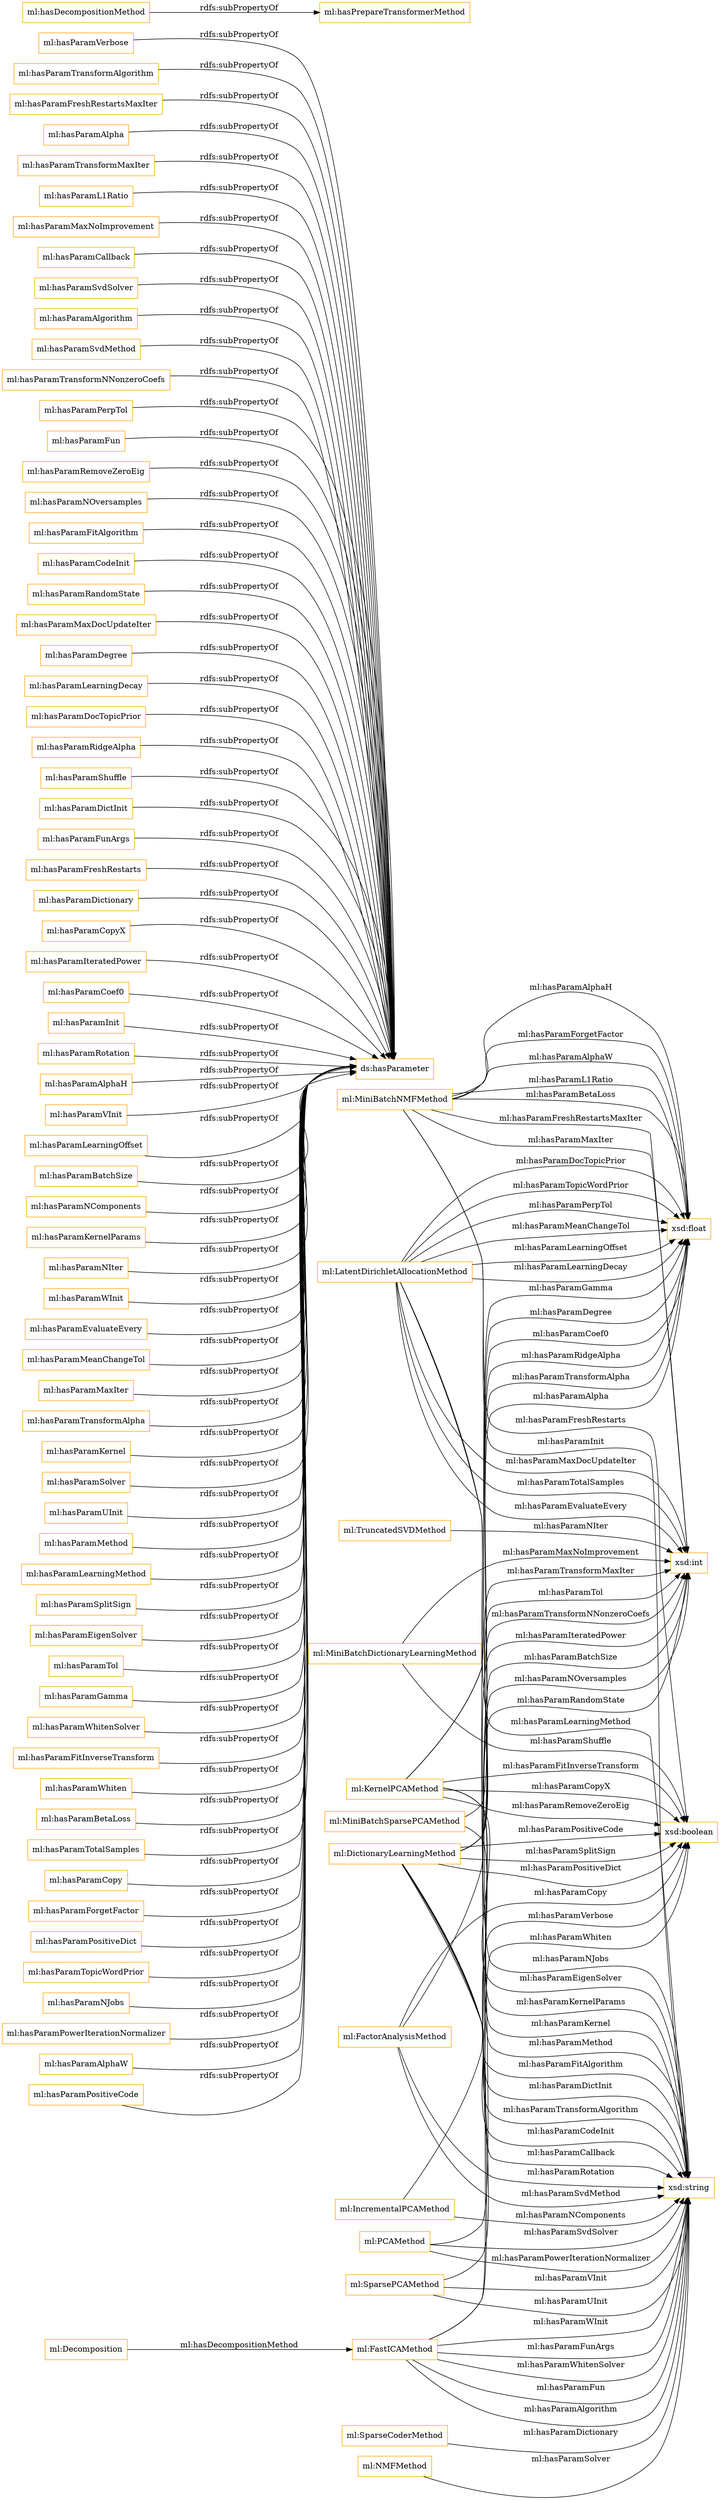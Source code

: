 digraph ar2dtool_diagram { 
rankdir=LR;
size="1501"
node [shape = rectangle, color="orange"]; "ml:DictionaryLearningMethod" "ml:NMFMethod" "ml:MiniBatchDictionaryLearningMethod" "ml:MiniBatchNMFMethod" "ml:KernelPCAMethod" "ml:TruncatedSVDMethod" "ml:FastICAMethod" "ml:FactorAnalysisMethod" "ml:MiniBatchSparsePCAMethod" "ml:PCAMethod" "ml:IncrementalPCAMethod" "ml:SparseCoderMethod" "ml:SparsePCAMethod" "ml:LatentDirichletAllocationMethod" ; /*classes style*/
	"ml:hasParamVerbose" -> "ds:hasParameter" [ label = "rdfs:subPropertyOf" ];
	"ml:hasParamTransformAlgorithm" -> "ds:hasParameter" [ label = "rdfs:subPropertyOf" ];
	"ml:hasParamFreshRestartsMaxIter" -> "ds:hasParameter" [ label = "rdfs:subPropertyOf" ];
	"ml:hasParamAlpha" -> "ds:hasParameter" [ label = "rdfs:subPropertyOf" ];
	"ml:hasParamTransformMaxIter" -> "ds:hasParameter" [ label = "rdfs:subPropertyOf" ];
	"ml:hasParamL1Ratio" -> "ds:hasParameter" [ label = "rdfs:subPropertyOf" ];
	"ml:hasParamMaxNoImprovement" -> "ds:hasParameter" [ label = "rdfs:subPropertyOf" ];
	"ml:hasParamCallback" -> "ds:hasParameter" [ label = "rdfs:subPropertyOf" ];
	"ml:hasParamSvdSolver" -> "ds:hasParameter" [ label = "rdfs:subPropertyOf" ];
	"ml:hasParamAlgorithm" -> "ds:hasParameter" [ label = "rdfs:subPropertyOf" ];
	"ml:hasParamSvdMethod" -> "ds:hasParameter" [ label = "rdfs:subPropertyOf" ];
	"ml:hasParamTransformNNonzeroCoefs" -> "ds:hasParameter" [ label = "rdfs:subPropertyOf" ];
	"ml:hasParamPerpTol" -> "ds:hasParameter" [ label = "rdfs:subPropertyOf" ];
	"ml:hasParamFun" -> "ds:hasParameter" [ label = "rdfs:subPropertyOf" ];
	"ml:hasParamRemoveZeroEig" -> "ds:hasParameter" [ label = "rdfs:subPropertyOf" ];
	"ml:hasParamNOversamples" -> "ds:hasParameter" [ label = "rdfs:subPropertyOf" ];
	"ml:hasParamFitAlgorithm" -> "ds:hasParameter" [ label = "rdfs:subPropertyOf" ];
	"ml:hasParamCodeInit" -> "ds:hasParameter" [ label = "rdfs:subPropertyOf" ];
	"ml:hasParamRandomState" -> "ds:hasParameter" [ label = "rdfs:subPropertyOf" ];
	"ml:hasParamMaxDocUpdateIter" -> "ds:hasParameter" [ label = "rdfs:subPropertyOf" ];
	"ml:hasParamDegree" -> "ds:hasParameter" [ label = "rdfs:subPropertyOf" ];
	"ml:hasParamLearningDecay" -> "ds:hasParameter" [ label = "rdfs:subPropertyOf" ];
	"ml:hasParamDocTopicPrior" -> "ds:hasParameter" [ label = "rdfs:subPropertyOf" ];
	"ml:hasParamRidgeAlpha" -> "ds:hasParameter" [ label = "rdfs:subPropertyOf" ];
	"ml:hasParamShuffle" -> "ds:hasParameter" [ label = "rdfs:subPropertyOf" ];
	"ml:hasParamDictInit" -> "ds:hasParameter" [ label = "rdfs:subPropertyOf" ];
	"ml:hasParamFunArgs" -> "ds:hasParameter" [ label = "rdfs:subPropertyOf" ];
	"ml:hasParamFreshRestarts" -> "ds:hasParameter" [ label = "rdfs:subPropertyOf" ];
	"ml:hasParamDictionary" -> "ds:hasParameter" [ label = "rdfs:subPropertyOf" ];
	"ml:hasParamCopyX" -> "ds:hasParameter" [ label = "rdfs:subPropertyOf" ];
	"ml:hasParamIteratedPower" -> "ds:hasParameter" [ label = "rdfs:subPropertyOf" ];
	"ml:hasParamCoef0" -> "ds:hasParameter" [ label = "rdfs:subPropertyOf" ];
	"ml:hasParamInit" -> "ds:hasParameter" [ label = "rdfs:subPropertyOf" ];
	"ml:hasParamRotation" -> "ds:hasParameter" [ label = "rdfs:subPropertyOf" ];
	"ml:hasParamAlphaH" -> "ds:hasParameter" [ label = "rdfs:subPropertyOf" ];
	"ml:hasParamVInit" -> "ds:hasParameter" [ label = "rdfs:subPropertyOf" ];
	"ml:hasParamLearningOffset" -> "ds:hasParameter" [ label = "rdfs:subPropertyOf" ];
	"ml:hasParamBatchSize" -> "ds:hasParameter" [ label = "rdfs:subPropertyOf" ];
	"ml:hasParamNComponents" -> "ds:hasParameter" [ label = "rdfs:subPropertyOf" ];
	"ml:hasParamKernelParams" -> "ds:hasParameter" [ label = "rdfs:subPropertyOf" ];
	"ml:hasParamNIter" -> "ds:hasParameter" [ label = "rdfs:subPropertyOf" ];
	"ml:hasParamWInit" -> "ds:hasParameter" [ label = "rdfs:subPropertyOf" ];
	"ml:hasParamEvaluateEvery" -> "ds:hasParameter" [ label = "rdfs:subPropertyOf" ];
	"ml:hasParamMeanChangeTol" -> "ds:hasParameter" [ label = "rdfs:subPropertyOf" ];
	"ml:hasParamMaxIter" -> "ds:hasParameter" [ label = "rdfs:subPropertyOf" ];
	"ml:hasParamTransformAlpha" -> "ds:hasParameter" [ label = "rdfs:subPropertyOf" ];
	"ml:hasParamKernel" -> "ds:hasParameter" [ label = "rdfs:subPropertyOf" ];
	"ml:hasParamSolver" -> "ds:hasParameter" [ label = "rdfs:subPropertyOf" ];
	"ml:hasParamUInit" -> "ds:hasParameter" [ label = "rdfs:subPropertyOf" ];
	"ml:hasParamMethod" -> "ds:hasParameter" [ label = "rdfs:subPropertyOf" ];
	"ml:hasParamLearningMethod" -> "ds:hasParameter" [ label = "rdfs:subPropertyOf" ];
	"ml:hasParamSplitSign" -> "ds:hasParameter" [ label = "rdfs:subPropertyOf" ];
	"ml:hasParamEigenSolver" -> "ds:hasParameter" [ label = "rdfs:subPropertyOf" ];
	"ml:hasParamTol" -> "ds:hasParameter" [ label = "rdfs:subPropertyOf" ];
	"ml:hasParamGamma" -> "ds:hasParameter" [ label = "rdfs:subPropertyOf" ];
	"ml:hasParamWhitenSolver" -> "ds:hasParameter" [ label = "rdfs:subPropertyOf" ];
	"ml:hasParamFitInverseTransform" -> "ds:hasParameter" [ label = "rdfs:subPropertyOf" ];
	"ml:hasDecompositionMethod" -> "ml:hasPrepareTransformerMethod" [ label = "rdfs:subPropertyOf" ];
	"ml:hasParamWhiten" -> "ds:hasParameter" [ label = "rdfs:subPropertyOf" ];
	"ml:hasParamBetaLoss" -> "ds:hasParameter" [ label = "rdfs:subPropertyOf" ];
	"ml:hasParamTotalSamples" -> "ds:hasParameter" [ label = "rdfs:subPropertyOf" ];
	"ml:hasParamCopy" -> "ds:hasParameter" [ label = "rdfs:subPropertyOf" ];
	"ml:hasParamForgetFactor" -> "ds:hasParameter" [ label = "rdfs:subPropertyOf" ];
	"ml:hasParamPositiveDict" -> "ds:hasParameter" [ label = "rdfs:subPropertyOf" ];
	"ml:hasParamTopicWordPrior" -> "ds:hasParameter" [ label = "rdfs:subPropertyOf" ];
	"ml:hasParamNJobs" -> "ds:hasParameter" [ label = "rdfs:subPropertyOf" ];
	"ml:hasParamPowerIterationNormalizer" -> "ds:hasParameter" [ label = "rdfs:subPropertyOf" ];
	"ml:hasParamAlphaW" -> "ds:hasParameter" [ label = "rdfs:subPropertyOf" ];
	"ml:hasParamPositiveCode" -> "ds:hasParameter" [ label = "rdfs:subPropertyOf" ];
	"ml:MiniBatchNMFMethod" -> "xsd:int" [ label = "ml:hasParamFreshRestartsMaxIter" ];
	"ml:KernelPCAMethod" -> "xsd:boolean" [ label = "ml:hasParamRemoveZeroEig" ];
	"ml:KernelPCAMethod" -> "xsd:boolean" [ label = "ml:hasParamFitInverseTransform" ];
	"ml:DictionaryLearningMethod" -> "xsd:boolean" [ label = "ml:hasParamPositiveCode" ];
	"ml:Decomposition" -> "ml:FastICAMethod" [ label = "ml:hasDecompositionMethod" ];
	"ml:KernelPCAMethod" -> "xsd:string" [ label = "ml:hasParamEigenSolver" ];
	"ml:KernelPCAMethod" -> "xsd:string" [ label = "ml:hasParamKernelParams" ];
	"ml:MiniBatchNMFMethod" -> "xsd:boolean" [ label = "ml:hasParamFreshRestarts" ];
	"ml:MiniBatchNMFMethod" -> "xsd:float" [ label = "ml:hasParamBetaLoss" ];
	"ml:DictionaryLearningMethod" -> "xsd:int" [ label = "ml:hasParamTransformMaxIter" ];
	"ml:LatentDirichletAllocationMethod" -> "xsd:float" [ label = "ml:hasParamLearningDecay" ];
	"ml:DictionaryLearningMethod" -> "xsd:float" [ label = "ml:hasParamAlpha" ];
	"ml:KernelPCAMethod" -> "xsd:boolean" [ label = "ml:hasParamCopyX" ];
	"ml:MiniBatchSparsePCAMethod" -> "xsd:string" [ label = "ml:hasParamMethod" ];
	"ml:DictionaryLearningMethod" -> "xsd:string" [ label = "ml:hasParamDictInit" ];
	"ml:DictionaryLearningMethod" -> "xsd:boolean" [ label = "ml:hasParamSplitSign" ];
	"ml:PCAMethod" -> "xsd:string" [ label = "ml:hasParamPowerIterationNormalizer" ];
	"ml:KernelPCAMethod" -> "xsd:float" [ label = "ml:hasParamGamma" ];
	"ml:KernelPCAMethod" -> "xsd:float" [ label = "ml:hasParamDegree" ];
	"ml:SparseCoderMethod" -> "xsd:string" [ label = "ml:hasParamDictionary" ];
	"ml:MiniBatchNMFMethod" -> "xsd:string" [ label = "ml:hasParamInit" ];
	"ml:IncrementalPCAMethod" -> "xsd:int" [ label = "ml:hasParamBatchSize" ];
	"ml:IncrementalPCAMethod" -> "xsd:string" [ label = "ml:hasParamNComponents" ];
	"ml:LatentDirichletAllocationMethod" -> "xsd:string" [ label = "ml:hasParamNJobs" ];
	"ml:DictionaryLearningMethod" -> "xsd:string" [ label = "ml:hasParamTransformAlgorithm" ];
	"ml:LatentDirichletAllocationMethod" -> "xsd:int" [ label = "ml:hasParamTotalSamples" ];
	"ml:FactorAnalysisMethod" -> "xsd:string" [ label = "ml:hasParamSvdMethod" ];
	"ml:FastICAMethod" -> "xsd:string" [ label = "ml:hasParamAlgorithm" ];
	"ml:DictionaryLearningMethod" -> "xsd:int" [ label = "ml:hasParamTol" ];
	"ml:FastICAMethod" -> "xsd:string" [ label = "ml:hasParamWInit" ];
	"ml:TruncatedSVDMethod" -> "xsd:int" [ label = "ml:hasParamNIter" ];
	"ml:MiniBatchNMFMethod" -> "xsd:float" [ label = "ml:hasParamAlphaH" ];
	"ml:FactorAnalysisMethod" -> "xsd:int" [ label = "ml:hasParamIteratedPower" ];
	"ml:MiniBatchNMFMethod" -> "xsd:float" [ label = "ml:hasParamForgetFactor" ];
	"ml:FastICAMethod" -> "xsd:string" [ label = "ml:hasParamFunArgs" ];
	"ml:FactorAnalysisMethod" -> "xsd:string" [ label = "ml:hasParamRotation" ];
	"ml:NMFMethod" -> "xsd:string" [ label = "ml:hasParamSolver" ];
	"ml:DictionaryLearningMethod" -> "xsd:string" [ label = "ml:hasParamCodeInit" ];
	"ml:LatentDirichletAllocationMethod" -> "xsd:string" [ label = "ml:hasParamLearningMethod" ];
	"ml:KernelPCAMethod" -> "xsd:string" [ label = "ml:hasParamKernel" ];
	"ml:MiniBatchNMFMethod" -> "xsd:float" [ label = "ml:hasParamAlphaW" ];
	"ml:MiniBatchNMFMethod" -> "xsd:float" [ label = "ml:hasParamL1Ratio" ];
	"ml:DictionaryLearningMethod" -> "xsd:boolean" [ label = "ml:hasParamPositiveDict" ];
	"ml:MiniBatchDictionaryLearningMethod" -> "xsd:int" [ label = "ml:hasParamMaxNoImprovement" ];
	"ml:MiniBatchDictionaryLearningMethod" -> "xsd:boolean" [ label = "ml:hasParamShuffle" ];
	"ml:FastICAMethod" -> "xsd:boolean" [ label = "ml:hasParamWhiten" ];
	"ml:LatentDirichletAllocationMethod" -> "xsd:float" [ label = "ml:hasParamDocTopicPrior" ];
	"ml:LatentDirichletAllocationMethod" -> "xsd:float" [ label = "ml:hasParamPerpTol" ];
	"ml:MiniBatchNMFMethod" -> "xsd:int" [ label = "ml:hasParamMaxIter" ];
	"ml:KernelPCAMethod" -> "xsd:float" [ label = "ml:hasParamCoef0" ];
	"ml:FactorAnalysisMethod" -> "xsd:boolean" [ label = "ml:hasParamCopy" ];
	"ml:PCAMethod" -> "xsd:int" [ label = "ml:hasParamNOversamples" ];
	"ml:SparsePCAMethod" -> "xsd:boolean" [ label = "ml:hasParamVerbose" ];
	"ml:DictionaryLearningMethod" -> "xsd:float" [ label = "ml:hasParamTransformAlpha" ];
	"ml:SparsePCAMethod" -> "xsd:string" [ label = "ml:hasParamUInit" ];
	"ml:FastICAMethod" -> "xsd:int" [ label = "ml:hasParamRandomState" ];
	"ml:PCAMethod" -> "xsd:string" [ label = "ml:hasParamSvdSolver" ];
	"ml:FastICAMethod" -> "xsd:string" [ label = "ml:hasParamWhitenSolver" ];
	"ml:LatentDirichletAllocationMethod" -> "xsd:float" [ label = "ml:hasParamTopicWordPrior" ];
	"ml:DictionaryLearningMethod" -> "xsd:int" [ label = "ml:hasParamTransformNNonzeroCoefs" ];
	"ml:FastICAMethod" -> "xsd:string" [ label = "ml:hasParamFun" ];
	"ml:LatentDirichletAllocationMethod" -> "xsd:int" [ label = "ml:hasParamEvaluateEvery" ];
	"ml:SparsePCAMethod" -> "xsd:string" [ label = "ml:hasParamVInit" ];
	"ml:DictionaryLearningMethod" -> "xsd:string" [ label = "ml:hasParamCallback" ];
	"ml:DictionaryLearningMethod" -> "xsd:string" [ label = "ml:hasParamFitAlgorithm" ];
	"ml:MiniBatchSparsePCAMethod" -> "xsd:float" [ label = "ml:hasParamRidgeAlpha" ];
	"ml:LatentDirichletAllocationMethod" -> "xsd:float" [ label = "ml:hasParamMeanChangeTol" ];
	"ml:LatentDirichletAllocationMethod" -> "xsd:float" [ label = "ml:hasParamLearningOffset" ];
	"ml:LatentDirichletAllocationMethod" -> "xsd:int" [ label = "ml:hasParamMaxDocUpdateIter" ];

}
